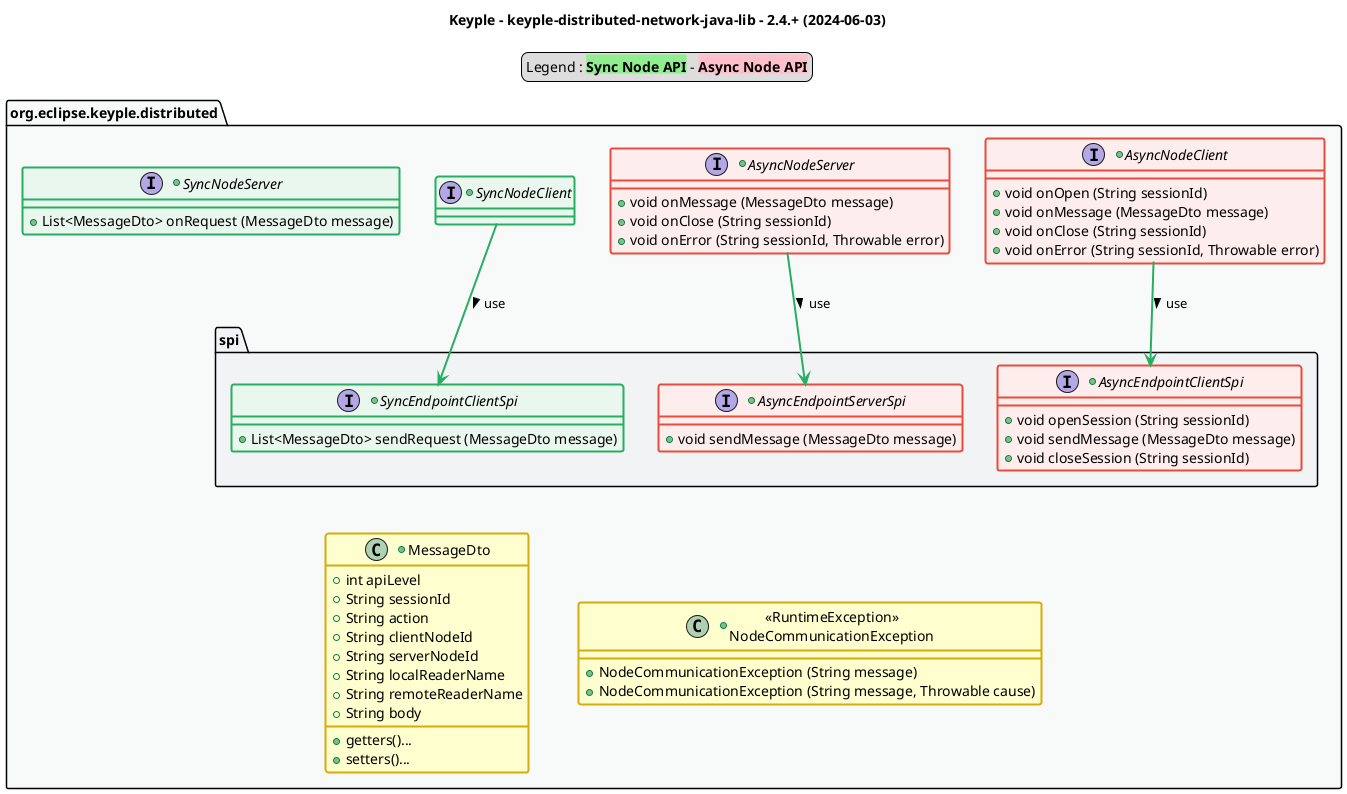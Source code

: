 @startuml
title
    Keyple - keyple-distributed-network-java-lib - 2.4.+ (2024-06-03)
end title

' == THEME ==

'Couleurs issues de : https://htmlcolorcodes.com/fr/tableau-de-couleur/tableau-de-couleur-design-plat/
!define C_GREY1 F8F9F9
!define C_GREY2 F2F3F4
!define C_GREY3 E5E7E9
!define C_GREY4 D7DBDD
!define C_GREY5 CACFD2
!define C_GREY6 BDC3C7
!define C_LINK 3498DB
!define C_USE 27AE60

' -- Styles that don't work with new version of plantuml --
skinparam stereotypeABorderColor #A9DCDF
skinparam stereotypeIBorderColor #B4A7E5
skinparam stereotypeCBorderColor #ADD1B2
skinparam stereotypeEBorderColor #EB93DF
' -- END --

skinparam ClassBorderThickness 2
skinparam ArrowThickness 2

' Yellow
skinparam ClassBackgroundColor #FEFECE
skinparam ClassBorderColor #D4AC0D
' Red
skinparam ClassBackgroundColor<<red>> #FDEDEC
skinparam ClassBorderColor<<red>> #E74C3C
hide <<red>> stereotype
' Purple
skinparam ClassBackgroundColor<<purple>> #F4ECF7
skinparam ClassBorderColor<<purple>> #8E44AD
hide <<purple>> stereotype
' blue
skinparam ClassBackgroundColor<<blue>> #EBF5FB
skinparam ClassBorderColor<<blue>> #3498DB
hide <<blue>> stereotype
' Green
skinparam ClassBackgroundColor<<green>> #E9F7EF
skinparam ClassBorderColor<<green>> #27AE60
hide <<green>> stereotype
' Grey
skinparam ClassBackgroundColor<<grey>> #EAECEE
skinparam ClassBorderColor<<grey>> #2C3E50
hide <<grey>> stereotype

' == CONTENT ==

legend top
    Legend : <back:lightGreen>**Sync Node API**</back> - <back:pink>**Async Node API**</back>
end legend

package "org.eclipse.keyple.distributed" as root {
    ' Nodes & Senders
    +interface AsyncNodeClient {
        +void onOpen (String sessionId)
        +void onMessage (MessageDto message)
        +void onClose (String sessionId)
        +void onError (String sessionId, Throwable error)
    }
    +interface AsyncNodeServer {
        +void onMessage (MessageDto message)
        +void onClose (String sessionId)
        +void onError (String sessionId, Throwable error)
    }
    +interface SyncNodeClient {
    }
    +interface SyncNodeServer {
        +List<MessageDto> onRequest (MessageDto message)
    }
    ' SPI
    package spi {
        +interface AsyncEndpointClientSpi {
            +void openSession (String sessionId)
            +void sendMessage (MessageDto message)
            +void closeSession (String sessionId)
        }
        +interface AsyncEndpointServerSpi {
            +void sendMessage (MessageDto message)
        }
        +interface SyncEndpointClientSpi {
            +List<MessageDto> sendRequest (MessageDto message)
        }
    }
    ' DTO
    +class MessageDto {
        + int apiLevel
        + String sessionId
        + String action
        + String clientNodeId
        + String serverNodeId
        + String localReaderName
        + String remoteReaderName
        + String body
        + getters()...
        + setters()...
    }
    ' Exceptions
    +class "<<RuntimeException>>\nNodeCommunicationException" as NodeCommunicationException {
        +NodeCommunicationException (String message)
        +NodeCommunicationException (String message, Throwable cause)
    }
}

' Associations
SyncNodeClient --> SyncEndpointClientSpi #C_USE : use >
AsyncNodeClient --> AsyncEndpointClientSpi #C_USE : use >
AsyncNodeServer --> AsyncEndpointServerSpi #C_USE : use >

' == LAYOUT ==

SyncEndpointClientSpi -[hidden]- MessageDto
AsyncEndpointServerSpi -[hidden]- NodeCommunicationException

' == STYLE ==

package root #C_GREY1 {}
package root.spi #C_GREY2 {}

AsyncNodeClient <<red>>
AsyncNodeServer <<red>>
AsyncEndpointClientSpi <<red>>
AsyncEndpointServerSpi <<red>>

SyncNodeServer <<green>>
SyncNodeClient <<green>>
SyncEndpointClientSpi <<green>>

@enduml